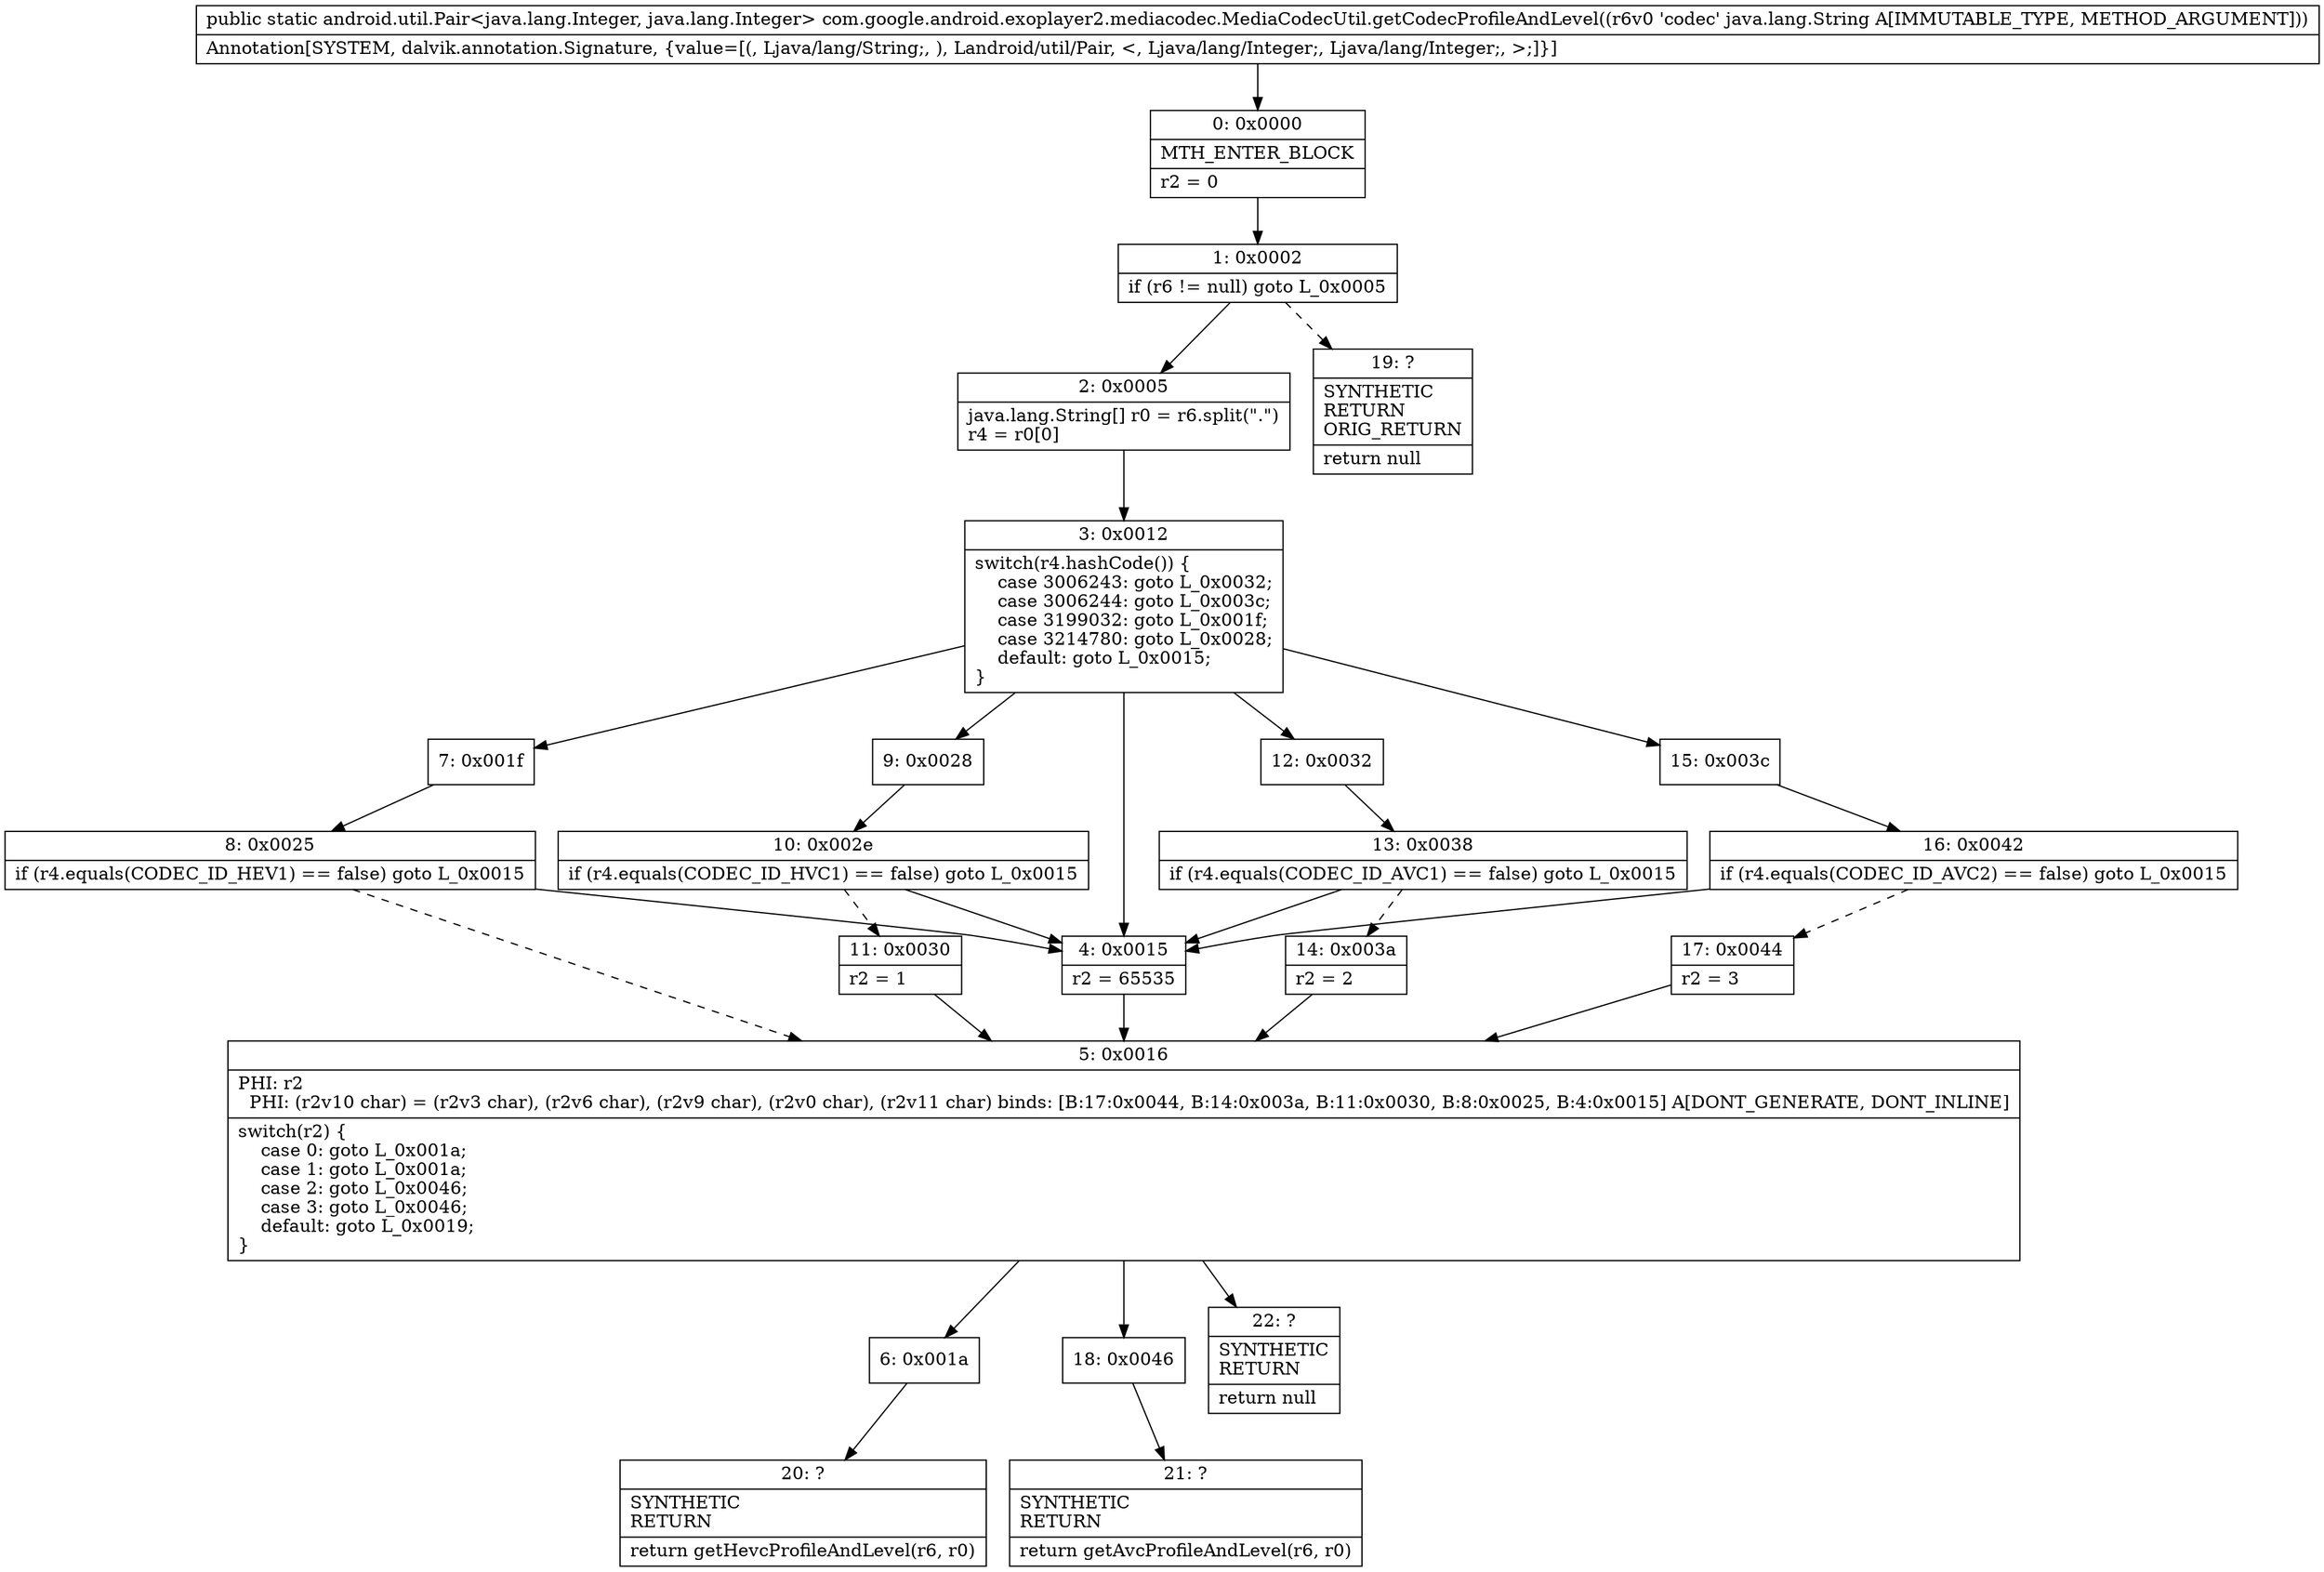 digraph "CFG forcom.google.android.exoplayer2.mediacodec.MediaCodecUtil.getCodecProfileAndLevel(Ljava\/lang\/String;)Landroid\/util\/Pair;" {
Node_0 [shape=record,label="{0\:\ 0x0000|MTH_ENTER_BLOCK\l|r2 = 0\l}"];
Node_1 [shape=record,label="{1\:\ 0x0002|if (r6 != null) goto L_0x0005\l}"];
Node_2 [shape=record,label="{2\:\ 0x0005|java.lang.String[] r0 = r6.split(\".\")\lr4 = r0[0]\l}"];
Node_3 [shape=record,label="{3\:\ 0x0012|switch(r4.hashCode()) \{\l    case 3006243: goto L_0x0032;\l    case 3006244: goto L_0x003c;\l    case 3199032: goto L_0x001f;\l    case 3214780: goto L_0x0028;\l    default: goto L_0x0015;\l\}\l}"];
Node_4 [shape=record,label="{4\:\ 0x0015|r2 = 65535\l}"];
Node_5 [shape=record,label="{5\:\ 0x0016|PHI: r2 \l  PHI: (r2v10 char) = (r2v3 char), (r2v6 char), (r2v9 char), (r2v0 char), (r2v11 char) binds: [B:17:0x0044, B:14:0x003a, B:11:0x0030, B:8:0x0025, B:4:0x0015] A[DONT_GENERATE, DONT_INLINE]\l|switch(r2) \{\l    case 0: goto L_0x001a;\l    case 1: goto L_0x001a;\l    case 2: goto L_0x0046;\l    case 3: goto L_0x0046;\l    default: goto L_0x0019;\l\}\l}"];
Node_6 [shape=record,label="{6\:\ 0x001a}"];
Node_7 [shape=record,label="{7\:\ 0x001f}"];
Node_8 [shape=record,label="{8\:\ 0x0025|if (r4.equals(CODEC_ID_HEV1) == false) goto L_0x0015\l}"];
Node_9 [shape=record,label="{9\:\ 0x0028}"];
Node_10 [shape=record,label="{10\:\ 0x002e|if (r4.equals(CODEC_ID_HVC1) == false) goto L_0x0015\l}"];
Node_11 [shape=record,label="{11\:\ 0x0030|r2 = 1\l}"];
Node_12 [shape=record,label="{12\:\ 0x0032}"];
Node_13 [shape=record,label="{13\:\ 0x0038|if (r4.equals(CODEC_ID_AVC1) == false) goto L_0x0015\l}"];
Node_14 [shape=record,label="{14\:\ 0x003a|r2 = 2\l}"];
Node_15 [shape=record,label="{15\:\ 0x003c}"];
Node_16 [shape=record,label="{16\:\ 0x0042|if (r4.equals(CODEC_ID_AVC2) == false) goto L_0x0015\l}"];
Node_17 [shape=record,label="{17\:\ 0x0044|r2 = 3\l}"];
Node_18 [shape=record,label="{18\:\ 0x0046}"];
Node_19 [shape=record,label="{19\:\ ?|SYNTHETIC\lRETURN\lORIG_RETURN\l|return null\l}"];
Node_20 [shape=record,label="{20\:\ ?|SYNTHETIC\lRETURN\l|return getHevcProfileAndLevel(r6, r0)\l}"];
Node_21 [shape=record,label="{21\:\ ?|SYNTHETIC\lRETURN\l|return getAvcProfileAndLevel(r6, r0)\l}"];
Node_22 [shape=record,label="{22\:\ ?|SYNTHETIC\lRETURN\l|return null\l}"];
MethodNode[shape=record,label="{public static android.util.Pair\<java.lang.Integer, java.lang.Integer\> com.google.android.exoplayer2.mediacodec.MediaCodecUtil.getCodecProfileAndLevel((r6v0 'codec' java.lang.String A[IMMUTABLE_TYPE, METHOD_ARGUMENT]))  | Annotation[SYSTEM, dalvik.annotation.Signature, \{value=[(, Ljava\/lang\/String;, ), Landroid\/util\/Pair, \<, Ljava\/lang\/Integer;, Ljava\/lang\/Integer;, \>;]\}]\l}"];
MethodNode -> Node_0;
Node_0 -> Node_1;
Node_1 -> Node_2;
Node_1 -> Node_19[style=dashed];
Node_2 -> Node_3;
Node_3 -> Node_4;
Node_3 -> Node_7;
Node_3 -> Node_9;
Node_3 -> Node_12;
Node_3 -> Node_15;
Node_4 -> Node_5;
Node_5 -> Node_6;
Node_5 -> Node_18;
Node_5 -> Node_22;
Node_6 -> Node_20;
Node_7 -> Node_8;
Node_8 -> Node_4;
Node_8 -> Node_5[style=dashed];
Node_9 -> Node_10;
Node_10 -> Node_4;
Node_10 -> Node_11[style=dashed];
Node_11 -> Node_5;
Node_12 -> Node_13;
Node_13 -> Node_4;
Node_13 -> Node_14[style=dashed];
Node_14 -> Node_5;
Node_15 -> Node_16;
Node_16 -> Node_4;
Node_16 -> Node_17[style=dashed];
Node_17 -> Node_5;
Node_18 -> Node_21;
}


